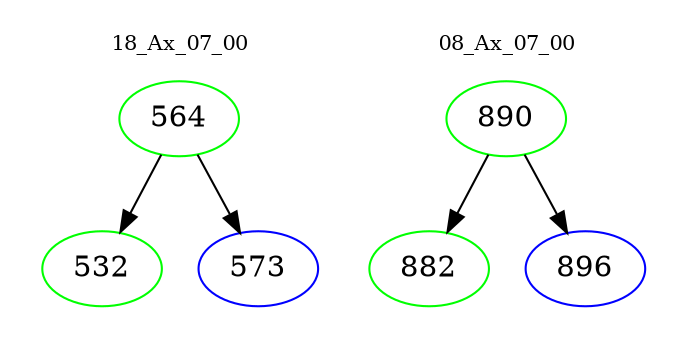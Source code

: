 digraph{
subgraph cluster_0 {
color = white
label = "18_Ax_07_00";
fontsize=10;
T0_564 [label="564", color="green"]
T0_564 -> T0_532 [color="black"]
T0_532 [label="532", color="green"]
T0_564 -> T0_573 [color="black"]
T0_573 [label="573", color="blue"]
}
subgraph cluster_1 {
color = white
label = "08_Ax_07_00";
fontsize=10;
T1_890 [label="890", color="green"]
T1_890 -> T1_882 [color="black"]
T1_882 [label="882", color="green"]
T1_890 -> T1_896 [color="black"]
T1_896 [label="896", color="blue"]
}
}
